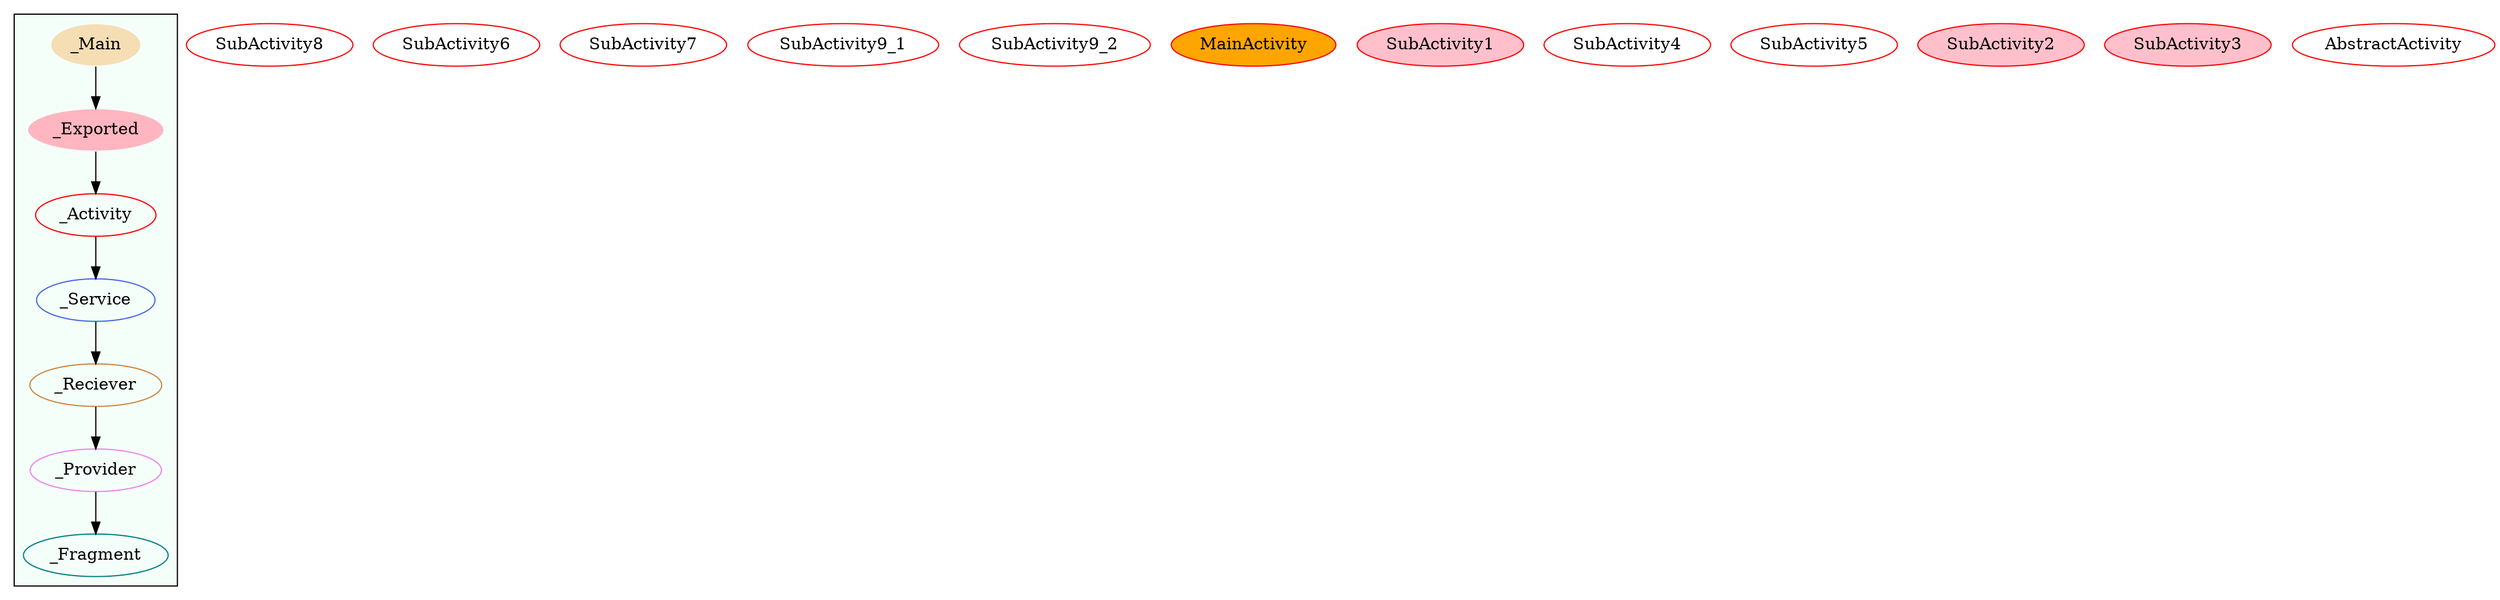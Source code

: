 digraph G {
subgraph cluster_legend{ 
bgcolor=mintcream;
_Activity[color = red];
_Service[color = royalblue];
_Provider[color = violet];
_Reciever[color = peru];
_Fragment[color = teal];
_Main[style=filled, fillcolor=wheat, color = mintcream];
_Exported[style=filled, fillcolor=lightpink, color = mintcream];
_Main -> _Exported -> _Activity -> _Service -> _Reciever -> _Provider -> _Fragment; 
}
SubActivity8[color = red];
SubActivity6[color = red];
SubActivity7[color = red];
SubActivity9_1[color = red];
SubActivity9_2[color = red];
MainActivity[style=filled, fillcolor=orange, color = red];
SubActivity1[style=filled, fillcolor=pink, color = red];
SubActivity4[color = red];
SubActivity5[color = red];
SubActivity2[style=filled, fillcolor=pink, color = red];
SubActivity3[style=filled, fillcolor=pink, color = red];
AbstractActivity[color = red];
}
